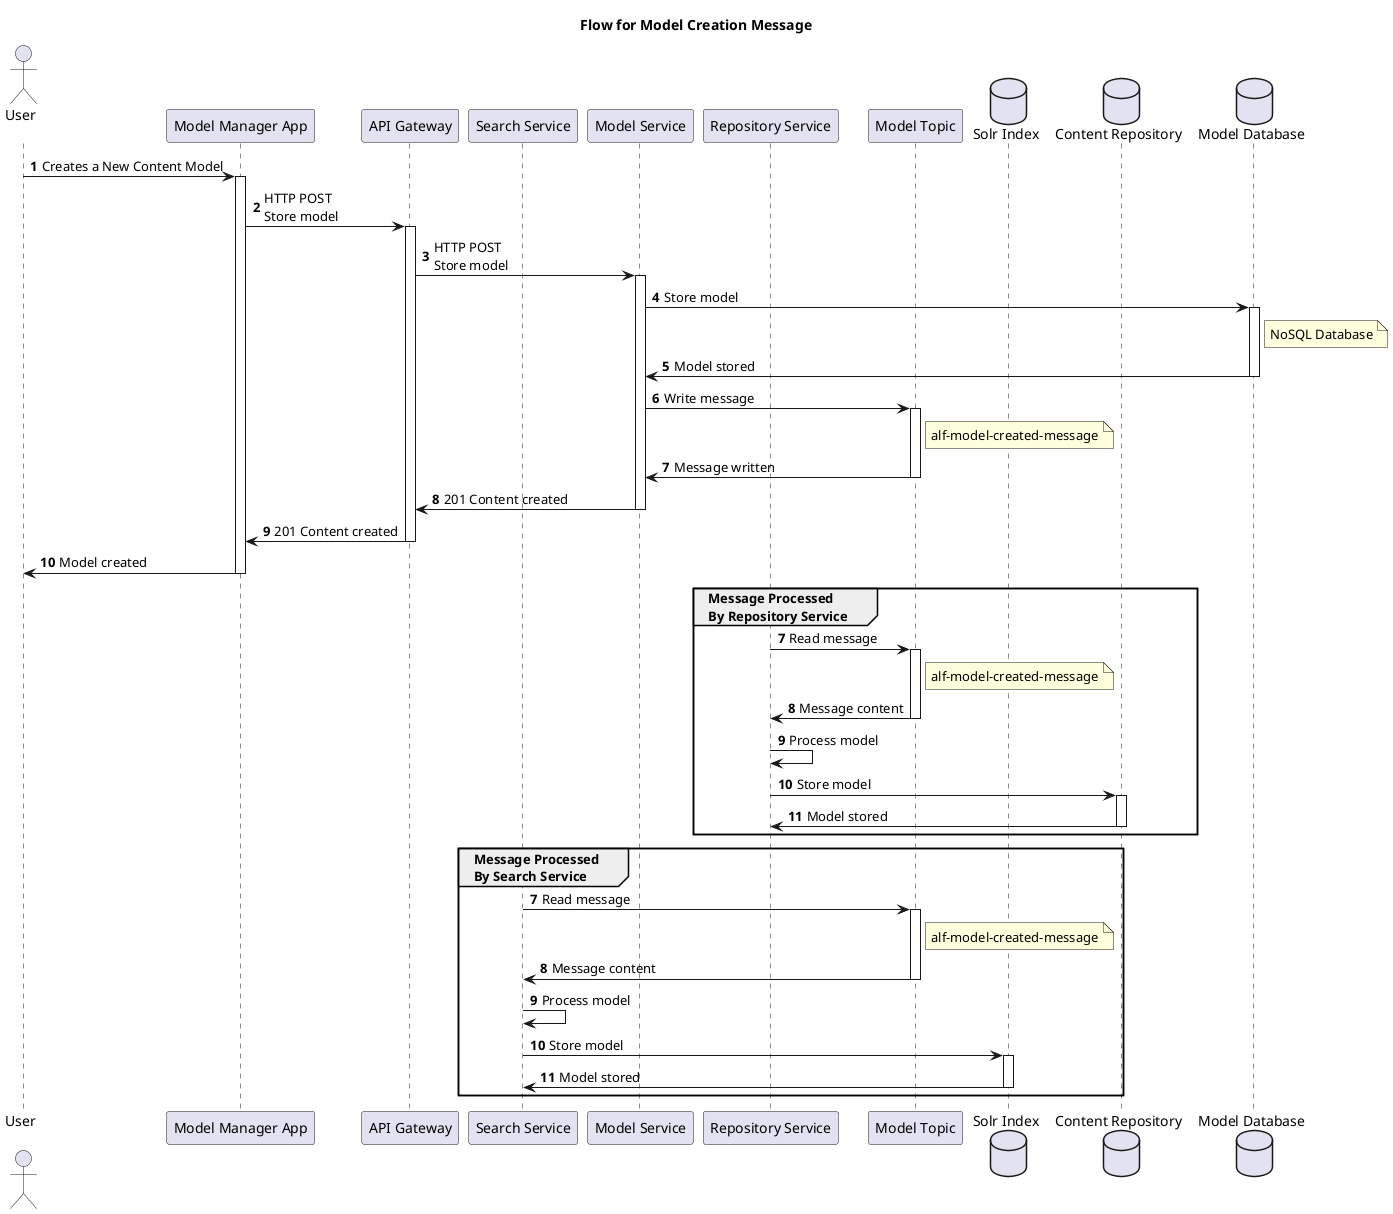 @startuml

Title: Flow for Model Creation Message

actor "User\n" as U
participant "Model Manager App" as MMA
participant "API Gateway" as AG
participant "Search Service" as SS
participant "Model Service" as MS
participant "Repository Service" as RS
participant "Model Topic" as MT
database "Solr Index" as SI
database "Content Repository" as CR
database "Model Database" as MD

autonumber
U->MMA: Creates a New Content Model
activate MMA
MMA->AG: HTTP POST\nStore model
activate AG
AG->MS: HTTP POST\nStore model
activate MS
MS->MD: Store model
activate MD
note right of MD
NoSQL Database
end note
MD->MS: Model stored
deactivate MD
MS->MT: Write message
activate MT
note right of MT
alf-model-created-message
end note
MT->MS: Message written
deactivate MT
MS->AG: 201 Content created
deactivate MS
AG->MMA: 201 Content created
deactivate AG
MMA->U: Model created
deactivate MMA

group Message Processed\nBy Repository Service
autonumber 7
RS->MT: Read message
activate MT
note right of MT
alf-model-created-message
end note
MT->RS: Message content
deactivate MT
RS->RS: Process model
RS->CR: Store model
activate CR
CR->RS: Model stored
deactivate CR
end

group Message Processed\nBy Search Service
autonumber 7
SS->MT: Read message
activate MT
note right of MT
alf-model-created-message
end note
MT->SS: Message content
deactivate MT
SS->SS: Process model
SS->SI: Store model
activate SI
SI->SS: Model stored
deactivate SI
end


@enduml